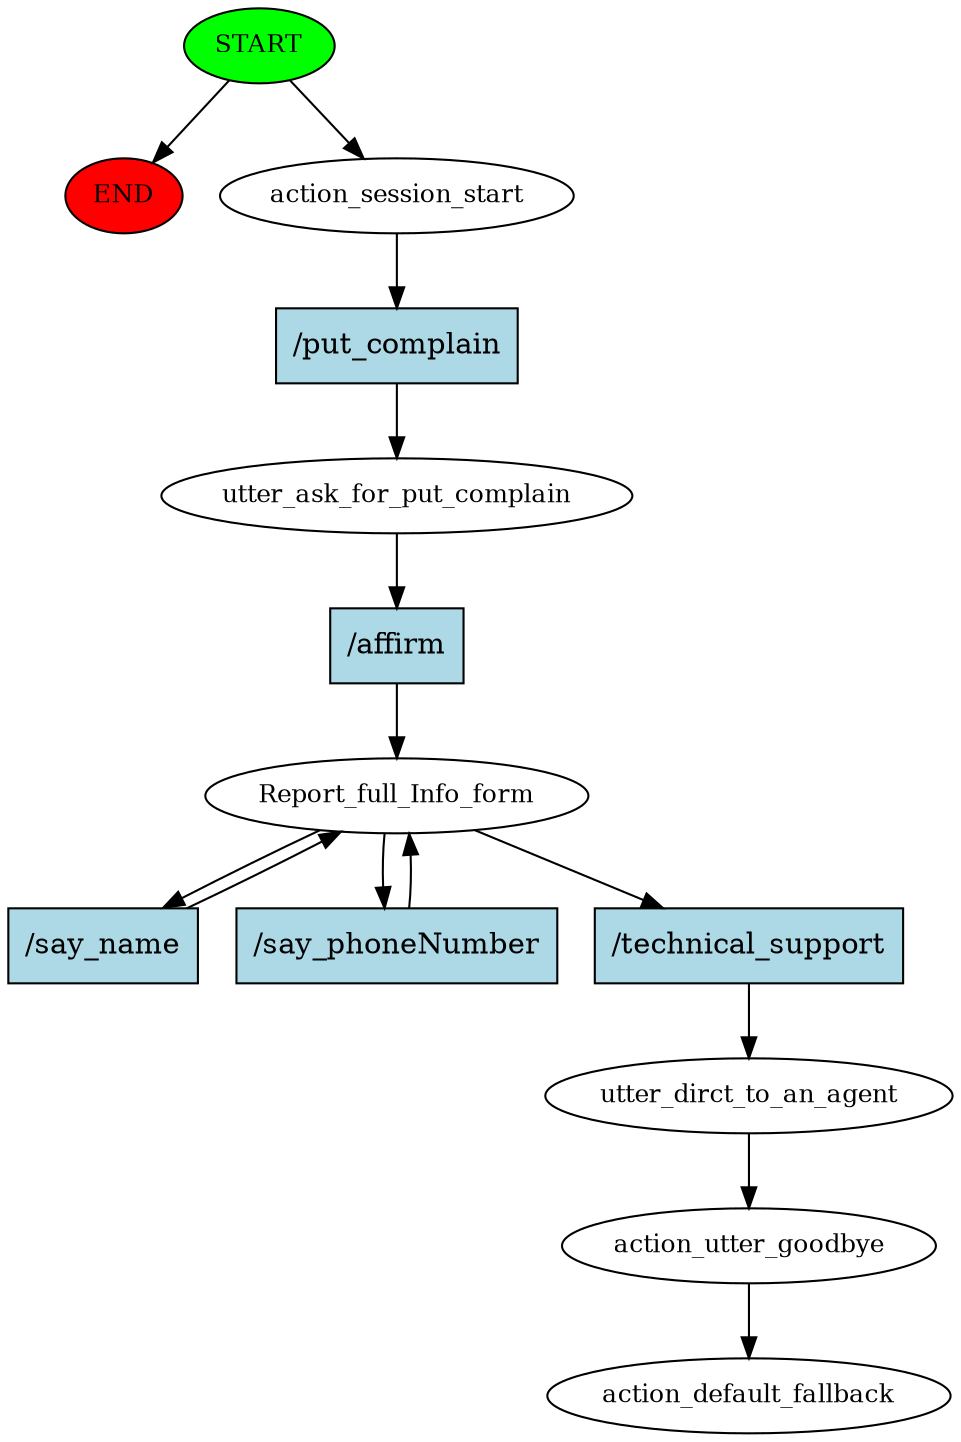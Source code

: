 digraph  {
0 [class="start active", fillcolor=green, fontsize=12, label=START, style=filled];
"-1" [class=end, fillcolor=red, fontsize=12, label=END, style=filled];
1 [class=active, fontsize=12, label=action_session_start];
2 [class=active, fontsize=12, label=utter_ask_for_put_complain];
3 [class=active, fontsize=12, label=Report_full_Info_form];
10 [class=active, fontsize=12, label=utter_dirct_to_an_agent];
11 [class=active, fontsize=12, label=action_utter_goodbye];
12 [class="dashed active", fontsize=12, label=action_default_fallback];
13 [class="intent active", fillcolor=lightblue, label="/put_complain", shape=rect, style=filled];
14 [class="intent active", fillcolor=lightblue, label="/affirm", shape=rect, style=filled];
15 [class="intent active", fillcolor=lightblue, label="/say_name", shape=rect, style=filled];
16 [class="intent active", fillcolor=lightblue, label="/say_phoneNumber", shape=rect, style=filled];
17 [class="intent active", fillcolor=lightblue, label="/technical_support", shape=rect, style=filled];
0 -> "-1"  [class="", key=NONE, label=""];
0 -> 1  [class=active, key=NONE, label=""];
1 -> 13  [class=active, key=0];
2 -> 14  [class=active, key=0];
3 -> 15  [class=active, key=0];
3 -> 16  [class=active, key=0];
3 -> 17  [class=active, key=0];
10 -> 11  [class=active, key=NONE, label=""];
11 -> 12  [class=active, key=NONE, label=""];
13 -> 2  [class=active, key=0];
14 -> 3  [class=active, key=0];
15 -> 3  [class=active, key=0];
16 -> 3  [class=active, key=0];
17 -> 10  [class=active, key=0];
}
